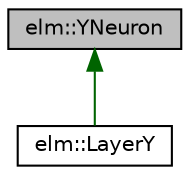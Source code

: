 digraph G
{
  edge [fontname="Helvetica",fontsize="10",labelfontname="Helvetica",labelfontsize="10"];
  node [fontname="Helvetica",fontsize="10",shape=record];
  Node1 [label="elm::YNeuron",height=0.2,width=0.4,color="black", fillcolor="grey75", style="filled" fontcolor="black"];
  Node1 -> Node2 [dir="back",color="darkgreen",fontsize="10",style="solid",fontname="Helvetica"];
  Node2 [label="elm::LayerY",height=0.2,width=0.4,color="black", fillcolor="white", style="filled",URL="$classelm_1_1LayerY.html",tooltip="The LayerY class."];
}
